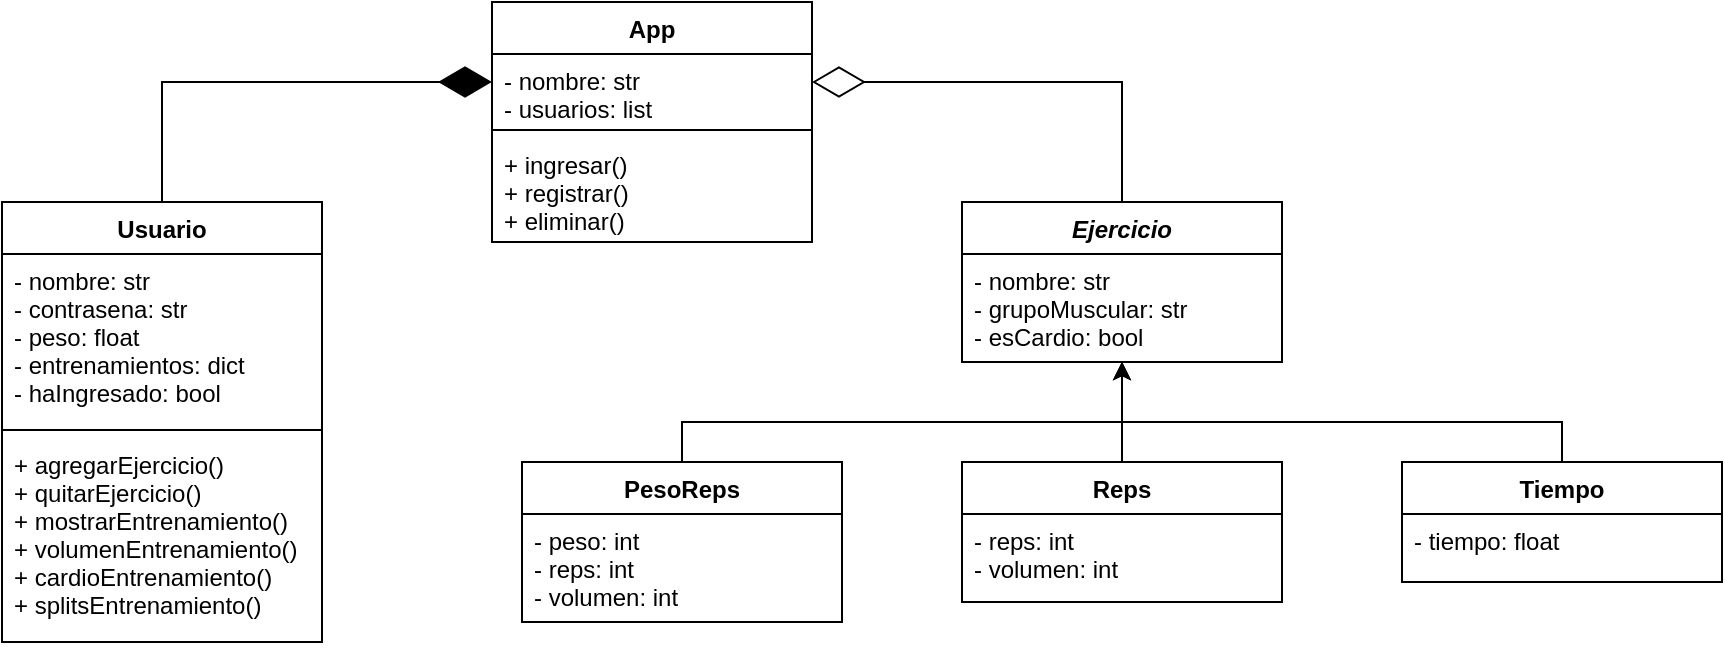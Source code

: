 <mxfile>
    <diagram id="FEKRnTKG9BMU_7PkXdzb" name="Page-1">
        <mxGraphModel dx="562" dy="506" grid="1" gridSize="10" guides="1" tooltips="1" connect="1" arrows="1" fold="1" page="0" pageScale="1" pageWidth="1169" pageHeight="827" math="0" shadow="0">
            <root>
                <mxCell id="0"/>
                <mxCell id="1" parent="0"/>
                <mxCell id="u-BgUUkIFFy1586rAtdB-1" value="App" style="swimlane;fontStyle=1;align=center;verticalAlign=top;childLayout=stackLayout;horizontal=1;startSize=26;horizontalStack=0;resizeParent=1;resizeParentMax=0;resizeLast=0;collapsible=1;marginBottom=0;" parent="1" vertex="1">
                    <mxGeometry x="505" y="120" width="160" height="120" as="geometry"/>
                </mxCell>
                <mxCell id="u-BgUUkIFFy1586rAtdB-2" value="- nombre: str&#10;- usuarios: list" style="text;strokeColor=none;fillColor=none;align=left;verticalAlign=top;spacingLeft=4;spacingRight=4;overflow=hidden;rotatable=0;points=[[0,0.5],[1,0.5]];portConstraint=eastwest;" parent="u-BgUUkIFFy1586rAtdB-1" vertex="1">
                    <mxGeometry y="26" width="160" height="34" as="geometry"/>
                </mxCell>
                <mxCell id="u-BgUUkIFFy1586rAtdB-3" value="" style="line;strokeWidth=1;fillColor=none;align=left;verticalAlign=middle;spacingTop=-1;spacingLeft=3;spacingRight=3;rotatable=0;labelPosition=right;points=[];portConstraint=eastwest;" parent="u-BgUUkIFFy1586rAtdB-1" vertex="1">
                    <mxGeometry y="60" width="160" height="8" as="geometry"/>
                </mxCell>
                <mxCell id="u-BgUUkIFFy1586rAtdB-4" value="+ ingresar()&#10;+ registrar()&#10;+ eliminar()" style="text;strokeColor=none;fillColor=none;align=left;verticalAlign=top;spacingLeft=4;spacingRight=4;overflow=hidden;rotatable=0;points=[[0,0.5],[1,0.5]];portConstraint=eastwest;" parent="u-BgUUkIFFy1586rAtdB-1" vertex="1">
                    <mxGeometry y="68" width="160" height="52" as="geometry"/>
                </mxCell>
                <mxCell id="u-BgUUkIFFy1586rAtdB-5" value="Usuario" style="swimlane;fontStyle=1;align=center;verticalAlign=top;childLayout=stackLayout;horizontal=1;startSize=26;horizontalStack=0;resizeParent=1;resizeParentMax=0;resizeLast=0;collapsible=1;marginBottom=0;" parent="1" vertex="1">
                    <mxGeometry x="260" y="220" width="160" height="220" as="geometry"/>
                </mxCell>
                <mxCell id="u-BgUUkIFFy1586rAtdB-6" value="- nombre: str&#10;- contrasena: str&#10;- peso: float&#10;- entrenamientos: dict&#10;- haIngresado: bool" style="text;strokeColor=none;fillColor=none;align=left;verticalAlign=top;spacingLeft=4;spacingRight=4;overflow=hidden;rotatable=0;points=[[0,0.5],[1,0.5]];portConstraint=eastwest;" parent="u-BgUUkIFFy1586rAtdB-5" vertex="1">
                    <mxGeometry y="26" width="160" height="84" as="geometry"/>
                </mxCell>
                <mxCell id="u-BgUUkIFFy1586rAtdB-7" value="" style="line;strokeWidth=1;fillColor=none;align=left;verticalAlign=middle;spacingTop=-1;spacingLeft=3;spacingRight=3;rotatable=0;labelPosition=right;points=[];portConstraint=eastwest;" parent="u-BgUUkIFFy1586rAtdB-5" vertex="1">
                    <mxGeometry y="110" width="160" height="8" as="geometry"/>
                </mxCell>
                <mxCell id="u-BgUUkIFFy1586rAtdB-8" value="+ agregarEjercicio()&#10;+ quitarEjercicio()&#10;+ mostrarEntrenamiento()&#10;+ volumenEntrenamiento()&#10;+ cardioEntrenamiento()&#10;+ splitsEntrenamiento()" style="text;strokeColor=none;fillColor=none;align=left;verticalAlign=top;spacingLeft=4;spacingRight=4;overflow=hidden;rotatable=0;points=[[0,0.5],[1,0.5]];portConstraint=eastwest;" parent="u-BgUUkIFFy1586rAtdB-5" vertex="1">
                    <mxGeometry y="118" width="160" height="102" as="geometry"/>
                </mxCell>
                <mxCell id="u-BgUUkIFFy1586rAtdB-9" value="Ejercicio" style="swimlane;fontStyle=3;align=center;verticalAlign=top;childLayout=stackLayout;horizontal=1;startSize=26;horizontalStack=0;resizeParent=1;resizeParentMax=0;resizeLast=0;collapsible=1;marginBottom=0;" parent="1" vertex="1">
                    <mxGeometry x="740" y="220" width="160" height="80" as="geometry"/>
                </mxCell>
                <mxCell id="u-BgUUkIFFy1586rAtdB-10" value="- nombre: str&#10;- grupoMuscular: str&#10;- esCardio: bool" style="text;strokeColor=none;fillColor=none;align=left;verticalAlign=top;spacingLeft=4;spacingRight=4;overflow=hidden;rotatable=0;points=[[0,0.5],[1,0.5]];portConstraint=eastwest;" parent="u-BgUUkIFFy1586rAtdB-9" vertex="1">
                    <mxGeometry y="26" width="160" height="54" as="geometry"/>
                </mxCell>
                <mxCell id="u-BgUUkIFFy1586rAtdB-25" style="edgeStyle=orthogonalEdgeStyle;rounded=0;orthogonalLoop=1;jettySize=auto;html=1;" parent="1" source="u-BgUUkIFFy1586rAtdB-13" target="u-BgUUkIFFy1586rAtdB-9" edge="1">
                    <mxGeometry relative="1" as="geometry"/>
                </mxCell>
                <mxCell id="u-BgUUkIFFy1586rAtdB-13" value="Reps" style="swimlane;fontStyle=1;align=center;verticalAlign=top;childLayout=stackLayout;horizontal=1;startSize=26;horizontalStack=0;resizeParent=1;resizeParentMax=0;resizeLast=0;collapsible=1;marginBottom=0;" parent="1" vertex="1">
                    <mxGeometry x="740" y="350" width="160" height="70" as="geometry"/>
                </mxCell>
                <mxCell id="u-BgUUkIFFy1586rAtdB-14" value="- reps: int&#10;- volumen: int" style="text;strokeColor=none;fillColor=none;align=left;verticalAlign=top;spacingLeft=4;spacingRight=4;overflow=hidden;rotatable=0;points=[[0,0.5],[1,0.5]];portConstraint=eastwest;" parent="u-BgUUkIFFy1586rAtdB-13" vertex="1">
                    <mxGeometry y="26" width="160" height="44" as="geometry"/>
                </mxCell>
                <mxCell id="u-BgUUkIFFy1586rAtdB-26" style="edgeStyle=orthogonalEdgeStyle;rounded=0;orthogonalLoop=1;jettySize=auto;html=1;" parent="1" source="u-BgUUkIFFy1586rAtdB-17" target="u-BgUUkIFFy1586rAtdB-9" edge="1">
                    <mxGeometry relative="1" as="geometry">
                        <Array as="points">
                            <mxPoint x="600" y="330"/>
                            <mxPoint x="820" y="330"/>
                        </Array>
                    </mxGeometry>
                </mxCell>
                <mxCell id="u-BgUUkIFFy1586rAtdB-17" value="PesoReps" style="swimlane;fontStyle=1;align=center;verticalAlign=top;childLayout=stackLayout;horizontal=1;startSize=26;horizontalStack=0;resizeParent=1;resizeParentMax=0;resizeLast=0;collapsible=1;marginBottom=0;" parent="1" vertex="1">
                    <mxGeometry x="520" y="350" width="160" height="80" as="geometry"/>
                </mxCell>
                <mxCell id="u-BgUUkIFFy1586rAtdB-18" value="- peso: int&#10;- reps: int&#10;- volumen: int&#10;" style="text;strokeColor=none;fillColor=none;align=left;verticalAlign=top;spacingLeft=4;spacingRight=4;overflow=hidden;rotatable=0;points=[[0,0.5],[1,0.5]];portConstraint=eastwest;" parent="u-BgUUkIFFy1586rAtdB-17" vertex="1">
                    <mxGeometry y="26" width="160" height="54" as="geometry"/>
                </mxCell>
                <mxCell id="u-BgUUkIFFy1586rAtdB-27" style="edgeStyle=orthogonalEdgeStyle;rounded=0;orthogonalLoop=1;jettySize=auto;html=1;" parent="1" source="u-BgUUkIFFy1586rAtdB-21" target="u-BgUUkIFFy1586rAtdB-9" edge="1">
                    <mxGeometry relative="1" as="geometry">
                        <Array as="points">
                            <mxPoint x="1040" y="330"/>
                            <mxPoint x="820" y="330"/>
                        </Array>
                    </mxGeometry>
                </mxCell>
                <mxCell id="u-BgUUkIFFy1586rAtdB-21" value="Tiempo" style="swimlane;fontStyle=1;align=center;verticalAlign=top;childLayout=stackLayout;horizontal=1;startSize=26;horizontalStack=0;resizeParent=1;resizeParentMax=0;resizeLast=0;collapsible=1;marginBottom=0;" parent="1" vertex="1">
                    <mxGeometry x="960" y="350" width="160" height="60" as="geometry"/>
                </mxCell>
                <mxCell id="u-BgUUkIFFy1586rAtdB-22" value="- tiempo: float" style="text;strokeColor=none;fillColor=none;align=left;verticalAlign=top;spacingLeft=4;spacingRight=4;overflow=hidden;rotatable=0;points=[[0,0.5],[1,0.5]];portConstraint=eastwest;" parent="u-BgUUkIFFy1586rAtdB-21" vertex="1">
                    <mxGeometry y="26" width="160" height="34" as="geometry"/>
                </mxCell>
                <mxCell id="u-BgUUkIFFy1586rAtdB-28" value="" style="endArrow=diamondThin;endFill=1;endSize=24;html=1;rounded=0;edgeStyle=orthogonalEdgeStyle;" parent="1" source="u-BgUUkIFFy1586rAtdB-5" target="u-BgUUkIFFy1586rAtdB-1" edge="1">
                    <mxGeometry width="160" relative="1" as="geometry">
                        <mxPoint x="250" y="180" as="sourcePoint"/>
                        <mxPoint x="410" y="180" as="targetPoint"/>
                        <Array as="points">
                            <mxPoint x="340" y="160"/>
                        </Array>
                    </mxGeometry>
                </mxCell>
                <mxCell id="u-BgUUkIFFy1586rAtdB-29" value="" style="endArrow=diamondThin;endFill=0;endSize=24;html=1;rounded=0;edgeStyle=orthogonalEdgeStyle;" parent="1" source="u-BgUUkIFFy1586rAtdB-9" target="u-BgUUkIFFy1586rAtdB-1" edge="1">
                    <mxGeometry width="160" relative="1" as="geometry">
                        <mxPoint x="530" y="270" as="sourcePoint"/>
                        <mxPoint x="690" y="270" as="targetPoint"/>
                        <Array as="points">
                            <mxPoint x="820" y="160"/>
                        </Array>
                    </mxGeometry>
                </mxCell>
            </root>
        </mxGraphModel>
    </diagram>
</mxfile>